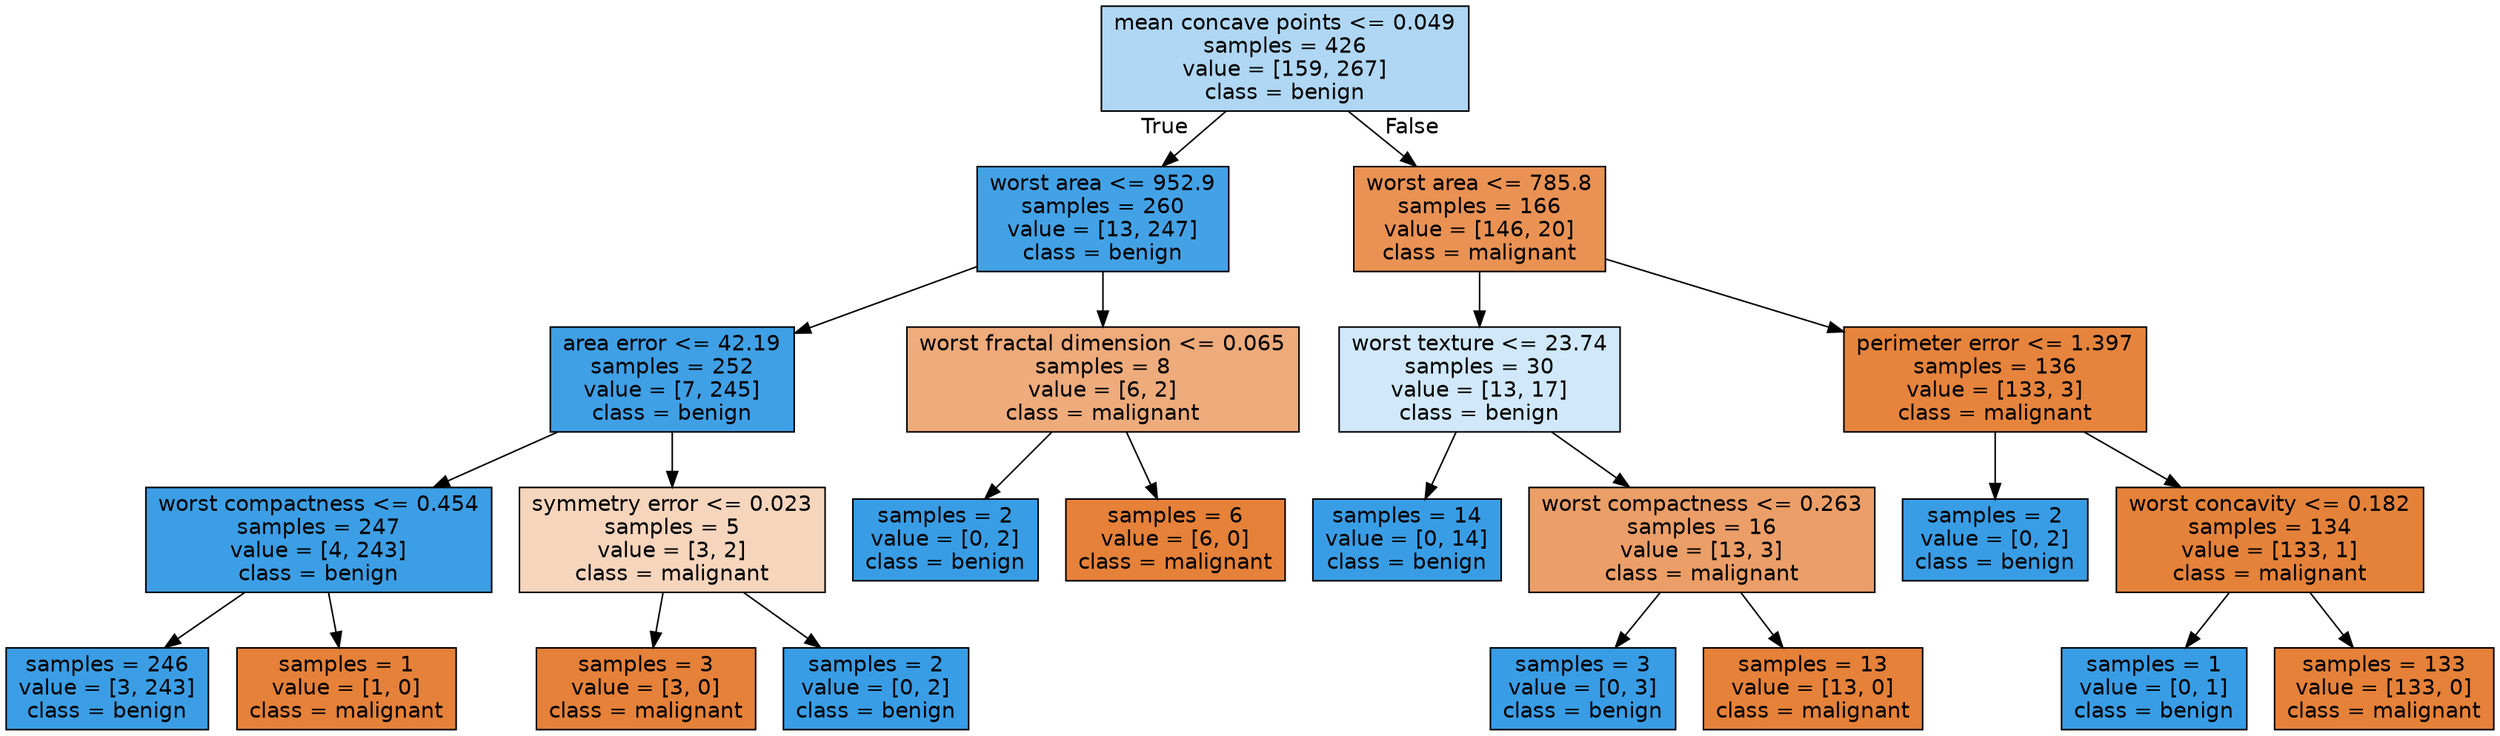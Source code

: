 digraph Tree {
node [shape=box, style="filled", color="black", fontname="helvetica"] ;
edge [fontname="helvetica"] ;
0 [label="mean concave points <= 0.049\nsamples = 426\nvalue = [159, 267]\nclass = benign", fillcolor="#afd7f4"] ;
1 [label="worst area <= 952.9\nsamples = 260\nvalue = [13, 247]\nclass = benign", fillcolor="#43a2e6"] ;
0 -> 1 [labeldistance=2.5, labelangle=45, headlabel="True"] ;
2 [label="area error <= 42.19\nsamples = 252\nvalue = [7, 245]\nclass = benign", fillcolor="#3fa0e6"] ;
1 -> 2 ;
3 [label="worst compactness <= 0.454\nsamples = 247\nvalue = [4, 243]\nclass = benign", fillcolor="#3c9fe5"] ;
2 -> 3 ;
4 [label="samples = 246\nvalue = [3, 243]\nclass = benign", fillcolor="#3b9ee5"] ;
3 -> 4 ;
5 [label="samples = 1\nvalue = [1, 0]\nclass = malignant", fillcolor="#e58139"] ;
3 -> 5 ;
6 [label="symmetry error <= 0.023\nsamples = 5\nvalue = [3, 2]\nclass = malignant", fillcolor="#f6d5bd"] ;
2 -> 6 ;
7 [label="samples = 3\nvalue = [3, 0]\nclass = malignant", fillcolor="#e58139"] ;
6 -> 7 ;
8 [label="samples = 2\nvalue = [0, 2]\nclass = benign", fillcolor="#399de5"] ;
6 -> 8 ;
9 [label="worst fractal dimension <= 0.065\nsamples = 8\nvalue = [6, 2]\nclass = malignant", fillcolor="#eeab7b"] ;
1 -> 9 ;
10 [label="samples = 2\nvalue = [0, 2]\nclass = benign", fillcolor="#399de5"] ;
9 -> 10 ;
11 [label="samples = 6\nvalue = [6, 0]\nclass = malignant", fillcolor="#e58139"] ;
9 -> 11 ;
12 [label="worst area <= 785.8\nsamples = 166\nvalue = [146, 20]\nclass = malignant", fillcolor="#e99254"] ;
0 -> 12 [labeldistance=2.5, labelangle=-45, headlabel="False"] ;
13 [label="worst texture <= 23.74\nsamples = 30\nvalue = [13, 17]\nclass = benign", fillcolor="#d0e8f9"] ;
12 -> 13 ;
14 [label="samples = 14\nvalue = [0, 14]\nclass = benign", fillcolor="#399de5"] ;
13 -> 14 ;
15 [label="worst compactness <= 0.263\nsamples = 16\nvalue = [13, 3]\nclass = malignant", fillcolor="#eb9e67"] ;
13 -> 15 ;
16 [label="samples = 3\nvalue = [0, 3]\nclass = benign", fillcolor="#399de5"] ;
15 -> 16 ;
17 [label="samples = 13\nvalue = [13, 0]\nclass = malignant", fillcolor="#e58139"] ;
15 -> 17 ;
18 [label="perimeter error <= 1.397\nsamples = 136\nvalue = [133, 3]\nclass = malignant", fillcolor="#e6843d"] ;
12 -> 18 ;
19 [label="samples = 2\nvalue = [0, 2]\nclass = benign", fillcolor="#399de5"] ;
18 -> 19 ;
20 [label="worst concavity <= 0.182\nsamples = 134\nvalue = [133, 1]\nclass = malignant", fillcolor="#e5823a"] ;
18 -> 20 ;
21 [label="samples = 1\nvalue = [0, 1]\nclass = benign", fillcolor="#399de5"] ;
20 -> 21 ;
22 [label="samples = 133\nvalue = [133, 0]\nclass = malignant", fillcolor="#e58139"] ;
20 -> 22 ;
}
